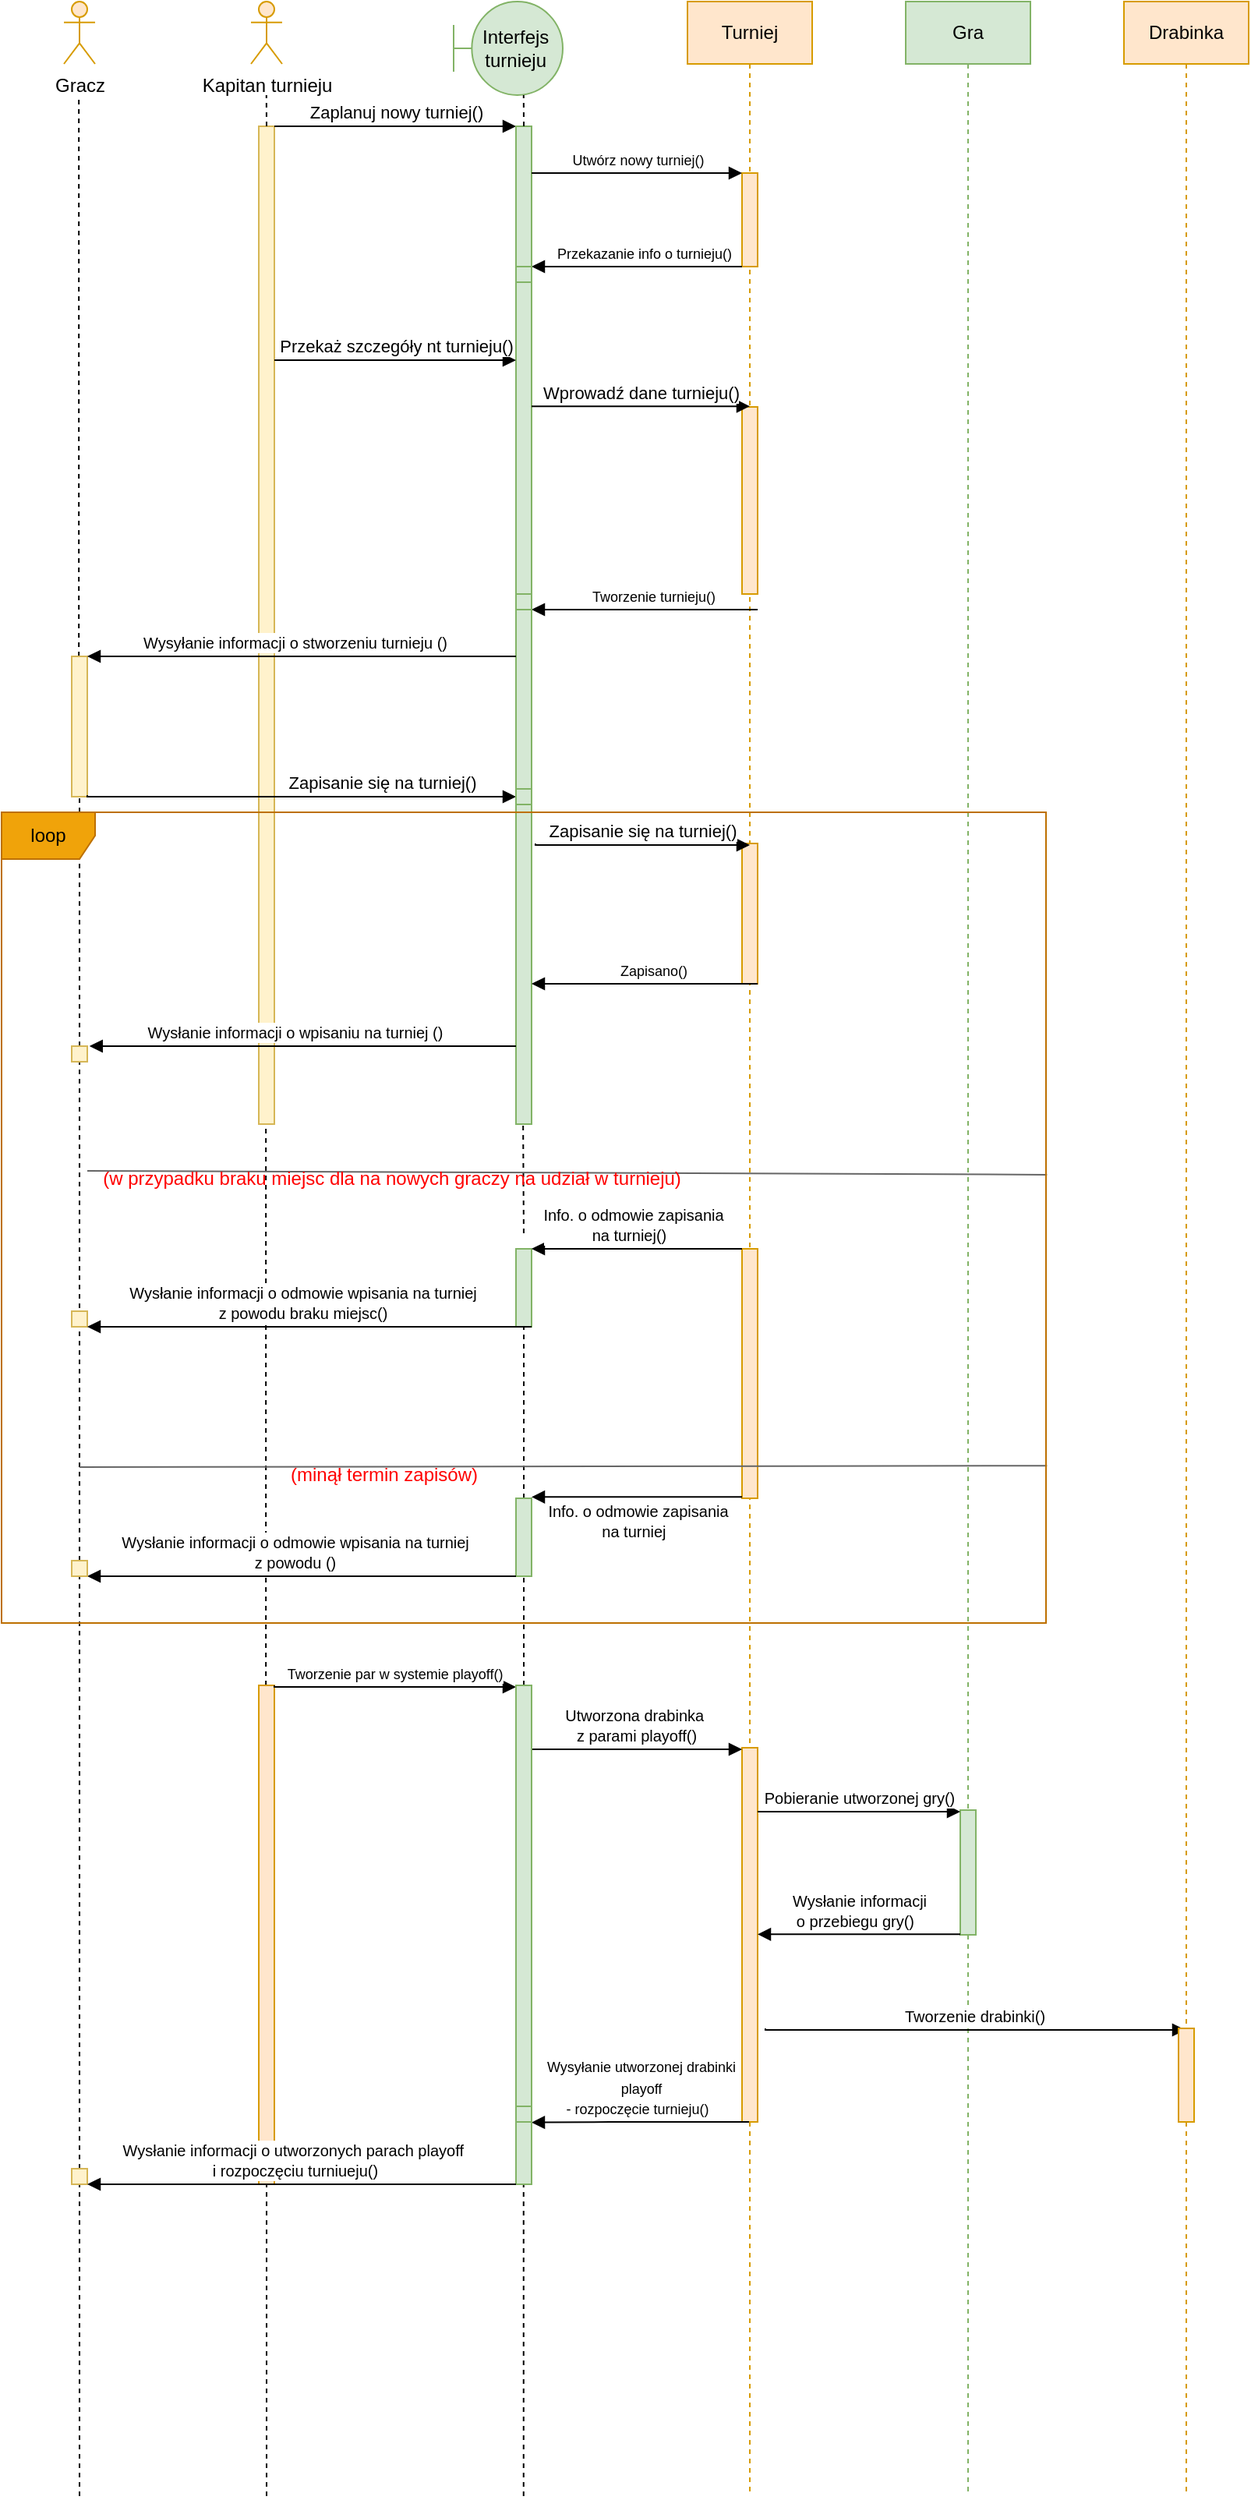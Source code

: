 <mxfile version="23.1.4" type="device" pages="2">
  <diagram name="Page-1" id="2YBvvXClWsGukQMizWep">
    <mxGraphModel dx="1434" dy="746" grid="1" gridSize="10" guides="1" tooltips="1" connect="1" arrows="1" fold="1" page="1" pageScale="1" pageWidth="850" pageHeight="1100" math="0" shadow="0">
      <root>
        <mxCell id="0" />
        <mxCell id="1" parent="0" />
        <mxCell id="aM9ryv3xv72pqoxQDRHE-1" value="Turniej" style="shape=umlLifeline;perimeter=lifelinePerimeter;whiteSpace=wrap;html=1;container=0;dropTarget=0;collapsible=0;recursiveResize=0;outlineConnect=0;portConstraint=eastwest;newEdgeStyle={&quot;edgeStyle&quot;:&quot;elbowEdgeStyle&quot;,&quot;elbow&quot;:&quot;vertical&quot;,&quot;curved&quot;:0,&quot;rounded&quot;:0};size=40;fillColor=#ffe6cc;strokeColor=#d79b00;" parent="1" vertex="1">
          <mxGeometry x="460" y="40" width="80" height="1600" as="geometry" />
        </mxCell>
        <mxCell id="aM9ryv3xv72pqoxQDRHE-4" value="" style="html=1;points=[];perimeter=orthogonalPerimeter;outlineConnect=0;targetShapes=umlLifeline;portConstraint=eastwest;newEdgeStyle={&quot;edgeStyle&quot;:&quot;elbowEdgeStyle&quot;,&quot;elbow&quot;:&quot;vertical&quot;,&quot;curved&quot;:0,&quot;rounded&quot;:0};fillColor=#ffe6cc;strokeColor=#d79b00;" parent="aM9ryv3xv72pqoxQDRHE-1" vertex="1">
          <mxGeometry x="35" y="110" width="10" height="60" as="geometry" />
        </mxCell>
        <mxCell id="p6D8supqyyXbw9mRtlfC-3" value="" style="html=1;points=[];perimeter=orthogonalPerimeter;outlineConnect=0;targetShapes=umlLifeline;portConstraint=eastwest;newEdgeStyle={&quot;edgeStyle&quot;:&quot;elbowEdgeStyle&quot;,&quot;elbow&quot;:&quot;vertical&quot;,&quot;curved&quot;:0,&quot;rounded&quot;:0};fillColor=#ffe6cc;strokeColor=#d79b00;" parent="aM9ryv3xv72pqoxQDRHE-1" vertex="1">
          <mxGeometry x="35" y="260" width="10" height="120" as="geometry" />
        </mxCell>
        <mxCell id="p6D8supqyyXbw9mRtlfC-14" value="" style="html=1;points=[];perimeter=orthogonalPerimeter;outlineConnect=0;targetShapes=umlLifeline;portConstraint=eastwest;newEdgeStyle={&quot;edgeStyle&quot;:&quot;elbowEdgeStyle&quot;,&quot;elbow&quot;:&quot;vertical&quot;,&quot;curved&quot;:0,&quot;rounded&quot;:0};fillColor=#ffe6cc;strokeColor=#d79b00;" parent="aM9ryv3xv72pqoxQDRHE-1" vertex="1">
          <mxGeometry x="35" y="540" width="10" height="90" as="geometry" />
        </mxCell>
        <mxCell id="p6D8supqyyXbw9mRtlfC-46" value="" style="html=1;points=[];perimeter=orthogonalPerimeter;outlineConnect=0;targetShapes=umlLifeline;portConstraint=eastwest;newEdgeStyle={&quot;edgeStyle&quot;:&quot;elbowEdgeStyle&quot;,&quot;elbow&quot;:&quot;vertical&quot;,&quot;curved&quot;:0,&quot;rounded&quot;:0};fillColor=#ffe6cc;strokeColor=#d79b00;" parent="aM9ryv3xv72pqoxQDRHE-1" vertex="1">
          <mxGeometry x="35" y="800" width="10" height="160" as="geometry" />
        </mxCell>
        <mxCell id="p6D8supqyyXbw9mRtlfC-75" value="" style="html=1;points=[];perimeter=orthogonalPerimeter;outlineConnect=0;targetShapes=umlLifeline;portConstraint=eastwest;newEdgeStyle={&quot;edgeStyle&quot;:&quot;elbowEdgeStyle&quot;,&quot;elbow&quot;:&quot;vertical&quot;,&quot;curved&quot;:0,&quot;rounded&quot;:0};fillColor=#ffe6cc;strokeColor=#d79b00;" parent="aM9ryv3xv72pqoxQDRHE-1" vertex="1">
          <mxGeometry x="35" y="1120" width="10" height="240" as="geometry" />
        </mxCell>
        <mxCell id="aM9ryv3xv72pqoxQDRHE-5" value="Gra" style="shape=umlLifeline;perimeter=lifelinePerimeter;whiteSpace=wrap;html=1;container=0;dropTarget=0;collapsible=0;recursiveResize=0;outlineConnect=0;portConstraint=eastwest;newEdgeStyle={&quot;edgeStyle&quot;:&quot;elbowEdgeStyle&quot;,&quot;elbow&quot;:&quot;vertical&quot;,&quot;curved&quot;:0,&quot;rounded&quot;:0};fillColor=#d5e8d4;strokeColor=#82b366;" parent="1" vertex="1">
          <mxGeometry x="600" y="40" width="80" height="1600" as="geometry" />
        </mxCell>
        <mxCell id="p6D8supqyyXbw9mRtlfC-76" value="" style="html=1;points=[];perimeter=orthogonalPerimeter;outlineConnect=0;targetShapes=umlLifeline;portConstraint=eastwest;newEdgeStyle={&quot;edgeStyle&quot;:&quot;elbowEdgeStyle&quot;,&quot;elbow&quot;:&quot;vertical&quot;,&quot;curved&quot;:0,&quot;rounded&quot;:0};fillColor=#d5e8d4;strokeColor=#82b366;" parent="aM9ryv3xv72pqoxQDRHE-5" vertex="1">
          <mxGeometry x="35" y="1160" width="10" height="80" as="geometry" />
        </mxCell>
        <mxCell id="RIYyh2fnt_sK0NMyKH1S-1" value="Gracz" style="shape=umlActor;verticalLabelPosition=bottom;verticalAlign=top;html=1;outlineConnect=0;fillColor=#ffe6cc;strokeColor=#d79b00;" parent="1" vertex="1">
          <mxGeometry x="60" y="40" width="20" height="40" as="geometry" />
        </mxCell>
        <mxCell id="RIYyh2fnt_sK0NMyKH1S-2" value="Kapitan turnieju" style="shape=umlActor;verticalLabelPosition=bottom;verticalAlign=top;html=1;outlineConnect=0;fillColor=#ffe6cc;strokeColor=#d79b00;" parent="1" vertex="1">
          <mxGeometry x="180" y="40" width="20" height="40" as="geometry" />
        </mxCell>
        <mxCell id="RIYyh2fnt_sK0NMyKH1S-3" value="" style="html=1;points=[];perimeter=orthogonalPerimeter;outlineConnect=0;targetShapes=umlLifeline;portConstraint=eastwest;newEdgeStyle={&quot;edgeStyle&quot;:&quot;elbowEdgeStyle&quot;,&quot;elbow&quot;:&quot;vertical&quot;,&quot;curved&quot;:0,&quot;rounded&quot;:0};fillColor=#fff2cc;strokeColor=#d6b656;" parent="1" vertex="1">
          <mxGeometry x="185" y="120" width="10" height="640" as="geometry" />
        </mxCell>
        <mxCell id="RIYyh2fnt_sK0NMyKH1S-4" value="Interfejs&amp;nbsp;&lt;br&gt;turnieju&amp;nbsp;" style="shape=umlBoundary;whiteSpace=wrap;html=1;fillColor=#d5e8d4;strokeColor=#82b366;" parent="1" vertex="1">
          <mxGeometry x="310" y="40" width="70" height="60" as="geometry" />
        </mxCell>
        <mxCell id="2AvXHEpYE8y9AGpQl9vq-1" value="Drabinka" style="shape=umlLifeline;perimeter=lifelinePerimeter;whiteSpace=wrap;html=1;container=0;dropTarget=0;collapsible=0;recursiveResize=0;outlineConnect=0;portConstraint=eastwest;newEdgeStyle={&quot;edgeStyle&quot;:&quot;elbowEdgeStyle&quot;,&quot;elbow&quot;:&quot;vertical&quot;,&quot;curved&quot;:0,&quot;rounded&quot;:0};fillColor=#ffe6cc;strokeColor=#d79b00;" parent="1" vertex="1">
          <mxGeometry x="740" y="40" width="80" height="1600" as="geometry" />
        </mxCell>
        <mxCell id="2AvXHEpYE8y9AGpQl9vq-3" value="Zaplanuj nowy turniej()" style="html=1;verticalAlign=bottom;endArrow=block;edgeStyle=elbowEdgeStyle;elbow=vertical;curved=0;rounded=0;" parent="1" target="2AvXHEpYE8y9AGpQl9vq-4" edge="1">
          <mxGeometry x="0.005" relative="1" as="geometry">
            <mxPoint x="195" y="120" as="sourcePoint" />
            <Array as="points">
              <mxPoint x="230" y="120" />
            </Array>
            <mxPoint x="300" y="120" as="targetPoint" />
            <mxPoint as="offset" />
          </mxGeometry>
        </mxCell>
        <mxCell id="2AvXHEpYE8y9AGpQl9vq-4" value="" style="html=1;points=[];perimeter=orthogonalPerimeter;outlineConnect=0;targetShapes=umlLifeline;portConstraint=eastwest;newEdgeStyle={&quot;edgeStyle&quot;:&quot;elbowEdgeStyle&quot;,&quot;elbow&quot;:&quot;vertical&quot;,&quot;curved&quot;:0,&quot;rounded&quot;:0};fillColor=#d5e8d4;strokeColor=#82b366;" parent="1" vertex="1">
          <mxGeometry x="350" y="120" width="10" height="640" as="geometry" />
        </mxCell>
        <mxCell id="2AvXHEpYE8y9AGpQl9vq-5" value="" style="endArrow=none;dashed=1;html=1;rounded=0;" parent="1" source="2AvXHEpYE8y9AGpQl9vq-2" edge="1">
          <mxGeometry width="50" height="50" relative="1" as="geometry">
            <mxPoint x="70" y="760" as="sourcePoint" />
            <mxPoint x="69.58" y="100" as="targetPoint" />
          </mxGeometry>
        </mxCell>
        <mxCell id="2AvXHEpYE8y9AGpQl9vq-6" value="" style="endArrow=none;dashed=1;html=1;rounded=0;" parent="1" edge="1">
          <mxGeometry width="50" height="50" relative="1" as="geometry">
            <mxPoint x="190" y="120" as="sourcePoint" />
            <mxPoint x="189.9" y="100" as="targetPoint" />
          </mxGeometry>
        </mxCell>
        <mxCell id="2AvXHEpYE8y9AGpQl9vq-8" value="" style="endArrow=none;dashed=1;html=1;rounded=0;" parent="1" edge="1">
          <mxGeometry width="50" height="50" relative="1" as="geometry">
            <mxPoint x="355" y="120" as="sourcePoint" />
            <mxPoint x="354.9" y="100" as="targetPoint" />
          </mxGeometry>
        </mxCell>
        <mxCell id="2AvXHEpYE8y9AGpQl9vq-9" value="&lt;font style=&quot;font-size: 9px;&quot;&gt;Utwórz nowy turniej()&lt;/font&gt;" style="html=1;verticalAlign=bottom;endArrow=block;edgeStyle=elbowEdgeStyle;elbow=vertical;curved=0;rounded=0;" parent="1" target="aM9ryv3xv72pqoxQDRHE-4" edge="1">
          <mxGeometry x="0.005" relative="1" as="geometry">
            <mxPoint x="360" y="150" as="sourcePoint" />
            <Array as="points">
              <mxPoint x="395" y="150" />
            </Array>
            <mxPoint x="500" y="150" as="targetPoint" />
            <mxPoint as="offset" />
          </mxGeometry>
        </mxCell>
        <mxCell id="2AvXHEpYE8y9AGpQl9vq-10" value="&lt;font style=&quot;font-size: 9px;&quot;&gt;Przekazanie info o turnieju()&lt;/font&gt;" style="html=1;verticalAlign=bottom;endArrow=block;edgeStyle=elbowEdgeStyle;elbow=vertical;curved=0;rounded=0;" parent="1" source="aM9ryv3xv72pqoxQDRHE-4" edge="1">
          <mxGeometry x="-0.067" relative="1" as="geometry">
            <mxPoint x="500" y="210" as="sourcePoint" />
            <Array as="points">
              <mxPoint x="415" y="210" />
            </Array>
            <mxPoint x="360" y="210" as="targetPoint" />
            <mxPoint as="offset" />
          </mxGeometry>
        </mxCell>
        <mxCell id="p6D8supqyyXbw9mRtlfC-1" value="" style="whiteSpace=wrap;html=1;aspect=fixed;fillColor=#d5e8d4;strokeColor=#82b366;" parent="1" vertex="1">
          <mxGeometry x="350" y="210" width="10" height="10" as="geometry" />
        </mxCell>
        <mxCell id="p6D8supqyyXbw9mRtlfC-2" value="Przekaż szczegóły nt turnieju()" style="html=1;verticalAlign=bottom;endArrow=block;edgeStyle=elbowEdgeStyle;elbow=vertical;curved=0;rounded=0;" parent="1" edge="1">
          <mxGeometry relative="1" as="geometry">
            <mxPoint x="195" y="270" as="sourcePoint" />
            <Array as="points">
              <mxPoint x="230" y="270" />
            </Array>
            <mxPoint x="350" y="270" as="targetPoint" />
            <mxPoint as="offset" />
          </mxGeometry>
        </mxCell>
        <mxCell id="p6D8supqyyXbw9mRtlfC-4" value="Wprowadź dane turnieju()" style="html=1;verticalAlign=bottom;endArrow=block;edgeStyle=elbowEdgeStyle;elbow=vertical;curved=0;rounded=0;" parent="1" source="2AvXHEpYE8y9AGpQl9vq-4" target="p6D8supqyyXbw9mRtlfC-3" edge="1">
          <mxGeometry relative="1" as="geometry">
            <mxPoint x="370" y="299.58" as="sourcePoint" />
            <Array as="points">
              <mxPoint x="405" y="299.58" />
            </Array>
            <mxPoint x="500" y="300" as="targetPoint" />
            <mxPoint as="offset" />
          </mxGeometry>
        </mxCell>
        <mxCell id="p6D8supqyyXbw9mRtlfC-5" value="&lt;font style=&quot;font-size: 9px;&quot;&gt;Tworzenie turnieju()&lt;/font&gt;" style="html=1;verticalAlign=bottom;endArrow=block;edgeStyle=elbowEdgeStyle;elbow=vertical;curved=0;rounded=0;" parent="1" edge="1">
          <mxGeometry x="-0.067" relative="1" as="geometry">
            <mxPoint x="505" y="430" as="sourcePoint" />
            <Array as="points">
              <mxPoint x="415" y="430" />
            </Array>
            <mxPoint x="360" y="430" as="targetPoint" />
            <mxPoint as="offset" />
          </mxGeometry>
        </mxCell>
        <mxCell id="p6D8supqyyXbw9mRtlfC-6" value="" style="whiteSpace=wrap;html=1;aspect=fixed;fillColor=#d5e8d4;strokeColor=#82b366;" parent="1" vertex="1">
          <mxGeometry x="350" y="420" width="10" height="10" as="geometry" />
        </mxCell>
        <mxCell id="p6D8supqyyXbw9mRtlfC-7" value="" style="endArrow=none;dashed=1;html=1;rounded=0;" parent="1" source="p6D8supqyyXbw9mRtlfC-19" target="2AvXHEpYE8y9AGpQl9vq-2" edge="1">
          <mxGeometry width="50" height="50" relative="1" as="geometry">
            <mxPoint x="70" y="760" as="sourcePoint" />
            <mxPoint x="69.58" y="100" as="targetPoint" />
          </mxGeometry>
        </mxCell>
        <mxCell id="2AvXHEpYE8y9AGpQl9vq-2" value="" style="html=1;points=[];perimeter=orthogonalPerimeter;outlineConnect=0;targetShapes=umlLifeline;portConstraint=eastwest;newEdgeStyle={&quot;edgeStyle&quot;:&quot;elbowEdgeStyle&quot;,&quot;elbow&quot;:&quot;vertical&quot;,&quot;curved&quot;:0,&quot;rounded&quot;:0};fillColor=#fff2cc;strokeColor=#d6b656;" parent="1" vertex="1">
          <mxGeometry x="65" y="460" width="10" height="90" as="geometry" />
        </mxCell>
        <mxCell id="p6D8supqyyXbw9mRtlfC-8" value="&lt;font style=&quot;font-size: 10px;&quot;&gt;Wysyłanie informacji o stworzeniu turnieju ()&lt;/font&gt;" style="html=1;verticalAlign=bottom;endArrow=block;edgeStyle=elbowEdgeStyle;elbow=vertical;curved=0;rounded=0;" parent="1" target="2AvXHEpYE8y9AGpQl9vq-2" edge="1">
          <mxGeometry x="0.037" relative="1" as="geometry">
            <mxPoint x="350" y="460" as="sourcePoint" />
            <Array as="points">
              <mxPoint x="260" y="460" />
            </Array>
            <mxPoint x="80" y="460" as="targetPoint" />
            <mxPoint as="offset" />
          </mxGeometry>
        </mxCell>
        <mxCell id="p6D8supqyyXbw9mRtlfC-9" value="Zapisanie się na turniej()" style="html=1;verticalAlign=bottom;endArrow=block;edgeStyle=elbowEdgeStyle;elbow=vertical;curved=0;rounded=0;" parent="1" target="2AvXHEpYE8y9AGpQl9vq-4" edge="1">
          <mxGeometry x="0.372" relative="1" as="geometry">
            <mxPoint x="75" y="549" as="sourcePoint" />
            <Array as="points">
              <mxPoint x="340" y="550" />
            </Array>
            <mxPoint x="320" y="550" as="targetPoint" />
            <mxPoint as="offset" />
          </mxGeometry>
        </mxCell>
        <mxCell id="p6D8supqyyXbw9mRtlfC-10" value="" style="whiteSpace=wrap;html=1;aspect=fixed;fillColor=#d5e8d4;strokeColor=#82b366;" parent="1" vertex="1">
          <mxGeometry x="350" y="545" width="10" height="10" as="geometry" />
        </mxCell>
        <mxCell id="p6D8supqyyXbw9mRtlfC-16" value="Zapisanie się na turniej()" style="html=1;verticalAlign=bottom;endArrow=block;edgeStyle=elbowEdgeStyle;elbow=vertical;curved=0;rounded=0;" parent="1" edge="1">
          <mxGeometry x="-0.007" relative="1" as="geometry">
            <mxPoint x="362.5" y="580" as="sourcePoint" />
            <Array as="points">
              <mxPoint x="627.5" y="581" />
            </Array>
            <mxPoint x="500" y="581" as="targetPoint" />
            <mxPoint as="offset" />
          </mxGeometry>
        </mxCell>
        <mxCell id="p6D8supqyyXbw9mRtlfC-17" value="&lt;font style=&quot;font-size: 9px;&quot;&gt;Zapisano()&lt;/font&gt;" style="html=1;verticalAlign=bottom;endArrow=block;edgeStyle=elbowEdgeStyle;elbow=vertical;curved=0;rounded=0;" parent="1" edge="1">
          <mxGeometry x="-0.067" relative="1" as="geometry">
            <mxPoint x="505" y="670" as="sourcePoint" />
            <Array as="points">
              <mxPoint x="415" y="670" />
            </Array>
            <mxPoint x="360" y="670" as="targetPoint" />
            <mxPoint as="offset" />
          </mxGeometry>
        </mxCell>
        <mxCell id="p6D8supqyyXbw9mRtlfC-18" value="&lt;font style=&quot;font-size: 10px;&quot;&gt;Wysłanie informacji o wpisaniu na turniej ()&lt;/font&gt;" style="html=1;verticalAlign=bottom;endArrow=block;edgeStyle=elbowEdgeStyle;elbow=vertical;curved=0;rounded=0;entryX=1.137;entryY=-0.004;entryDx=0;entryDy=0;entryPerimeter=0;" parent="1" target="p6D8supqyyXbw9mRtlfC-19" edge="1">
          <mxGeometry x="0.036" relative="1" as="geometry">
            <mxPoint x="350" y="710" as="sourcePoint" />
            <Array as="points">
              <mxPoint x="265" y="710" />
            </Array>
            <mxPoint x="80" y="710" as="targetPoint" />
            <mxPoint as="offset" />
          </mxGeometry>
        </mxCell>
        <mxCell id="p6D8supqyyXbw9mRtlfC-20" value="" style="endArrow=none;dashed=1;html=1;rounded=0;" parent="1" source="p6D8supqyyXbw9mRtlfC-62" target="p6D8supqyyXbw9mRtlfC-19" edge="1">
          <mxGeometry width="50" height="50" relative="1" as="geometry">
            <mxPoint x="70" y="1101" as="sourcePoint" />
            <mxPoint x="70" y="550" as="targetPoint" />
            <Array as="points" />
          </mxGeometry>
        </mxCell>
        <mxCell id="p6D8supqyyXbw9mRtlfC-19" value="" style="whiteSpace=wrap;html=1;aspect=fixed;fillColor=#fff2cc;strokeColor=#d6b656;" parent="1" vertex="1">
          <mxGeometry x="65" y="710" width="10" height="10" as="geometry" />
        </mxCell>
        <mxCell id="p6D8supqyyXbw9mRtlfC-23" value="" style="endArrow=none;dashed=1;html=1;rounded=0;" parent="1" edge="1">
          <mxGeometry width="50" height="50" relative="1" as="geometry">
            <mxPoint x="354.971" y="830" as="sourcePoint" />
            <mxPoint x="354.57" y="760" as="targetPoint" />
          </mxGeometry>
        </mxCell>
        <mxCell id="p6D8supqyyXbw9mRtlfC-27" value="" style="endArrow=none;dashed=1;html=1;rounded=0;" parent="1" source="p6D8supqyyXbw9mRtlfC-68" edge="1">
          <mxGeometry width="50" height="50" relative="1" as="geometry">
            <mxPoint x="190" y="1360" as="sourcePoint" />
            <mxPoint x="189.57" y="760" as="targetPoint" />
          </mxGeometry>
        </mxCell>
        <mxCell id="p6D8supqyyXbw9mRtlfC-34" value="" style="endArrow=none;html=1;rounded=0;" parent="1" edge="1">
          <mxGeometry width="50" height="50" relative="1" as="geometry">
            <mxPoint x="20" y="790" as="sourcePoint" />
            <mxPoint x="20" y="790" as="targetPoint" />
          </mxGeometry>
        </mxCell>
        <mxCell id="p6D8supqyyXbw9mRtlfC-39" value="" style="endArrow=none;html=1;rounded=0;fillColor=#f5f5f5;strokeColor=#666666;entryX=1.001;entryY=0.447;entryDx=0;entryDy=0;entryPerimeter=0;" parent="1" target="p6D8supqyyXbw9mRtlfC-73" edge="1">
          <mxGeometry width="50" height="50" relative="1" as="geometry">
            <mxPoint x="75" y="790" as="sourcePoint" />
            <mxPoint x="760" y="790" as="targetPoint" />
          </mxGeometry>
        </mxCell>
        <mxCell id="p6D8supqyyXbw9mRtlfC-40" value="(w przypadku braku miejsc dla na nowych graczy na udział w turnieju)" style="text;html=1;align=center;verticalAlign=middle;resizable=0;points=[];autosize=1;strokeColor=none;fillColor=none;fontColor=#FF0000;" parent="1" vertex="1">
          <mxGeometry x="75" y="780" width="390" height="30" as="geometry" />
        </mxCell>
        <mxCell id="p6D8supqyyXbw9mRtlfC-43" value="" style="endArrow=none;dashed=1;html=1;rounded=0;" parent="1" source="p6D8supqyyXbw9mRtlfC-44" edge="1">
          <mxGeometry width="50" height="50" relative="1" as="geometry">
            <mxPoint x="355" y="1100" as="sourcePoint" />
            <mxPoint x="355" y="840" as="targetPoint" />
          </mxGeometry>
        </mxCell>
        <mxCell id="p6D8supqyyXbw9mRtlfC-45" value="" style="endArrow=none;dashed=1;html=1;rounded=0;" parent="1" source="p6D8supqyyXbw9mRtlfC-58" target="p6D8supqyyXbw9mRtlfC-44" edge="1">
          <mxGeometry width="50" height="50" relative="1" as="geometry">
            <mxPoint x="355" y="1100" as="sourcePoint" />
            <mxPoint x="355" y="840" as="targetPoint" />
          </mxGeometry>
        </mxCell>
        <mxCell id="p6D8supqyyXbw9mRtlfC-44" value="" style="html=1;points=[];perimeter=orthogonalPerimeter;outlineConnect=0;targetShapes=umlLifeline;portConstraint=eastwest;newEdgeStyle={&quot;edgeStyle&quot;:&quot;elbowEdgeStyle&quot;,&quot;elbow&quot;:&quot;vertical&quot;,&quot;curved&quot;:0,&quot;rounded&quot;:0};fillColor=#d5e8d4;strokeColor=#82b366;" parent="1" vertex="1">
          <mxGeometry x="350" y="840" width="10" height="50" as="geometry" />
        </mxCell>
        <mxCell id="p6D8supqyyXbw9mRtlfC-49" value="&lt;font size=&quot;1&quot;&gt;Info. o odmowie zapisania&lt;br&gt;na turniej()&amp;nbsp;&amp;nbsp;&lt;/font&gt;" style="html=1;verticalAlign=bottom;endArrow=block;edgeStyle=elbowEdgeStyle;elbow=horizontal;curved=0;rounded=0;" parent="1" source="p6D8supqyyXbw9mRtlfC-46" edge="1">
          <mxGeometry x="0.038" relative="1" as="geometry">
            <mxPoint x="490" y="840" as="sourcePoint" />
            <Array as="points">
              <mxPoint x="415" y="840" />
            </Array>
            <mxPoint x="360" y="840" as="targetPoint" />
            <mxPoint as="offset" />
          </mxGeometry>
        </mxCell>
        <mxCell id="p6D8supqyyXbw9mRtlfC-50" value="" style="whiteSpace=wrap;html=1;aspect=fixed;fillColor=#fff2cc;strokeColor=#d6b656;" parent="1" vertex="1">
          <mxGeometry x="65" y="880" width="10" height="10" as="geometry" />
        </mxCell>
        <mxCell id="p6D8supqyyXbw9mRtlfC-52" value="&lt;font style=&quot;font-size: 10px;&quot;&gt;Wysłanie informacji o odmowie wpisania na turniej &lt;br&gt;z powodu braku miejsc()&lt;/font&gt;" style="html=1;verticalAlign=bottom;endArrow=block;edgeStyle=elbowEdgeStyle;elbow=vertical;curved=0;rounded=0;entryX=1;entryY=1;entryDx=0;entryDy=0;" parent="1" target="p6D8supqyyXbw9mRtlfC-50" edge="1">
          <mxGeometry x="0.036" relative="1" as="geometry">
            <mxPoint x="360" y="890" as="sourcePoint" />
            <Array as="points">
              <mxPoint x="270" y="890" />
            </Array>
            <mxPoint x="80" y="890" as="targetPoint" />
            <mxPoint as="offset" />
          </mxGeometry>
        </mxCell>
        <mxCell id="p6D8supqyyXbw9mRtlfC-53" value="" style="endArrow=none;html=1;rounded=0;fillColor=#f5f5f5;strokeColor=#666666;entryX=1.001;entryY=0.806;entryDx=0;entryDy=0;entryPerimeter=0;" parent="1" target="p6D8supqyyXbw9mRtlfC-73" edge="1">
          <mxGeometry width="50" height="50" relative="1" as="geometry">
            <mxPoint x="70" y="980" as="sourcePoint" />
            <mxPoint x="755" y="980" as="targetPoint" />
          </mxGeometry>
        </mxCell>
        <mxCell id="p6D8supqyyXbw9mRtlfC-56" value="(minął termin zapisów)" style="text;html=1;align=center;verticalAlign=middle;resizable=0;points=[];autosize=1;strokeColor=none;fillColor=none;fontColor=#FF0000;" parent="1" vertex="1">
          <mxGeometry x="195" y="970" width="140" height="30" as="geometry" />
        </mxCell>
        <mxCell id="p6D8supqyyXbw9mRtlfC-59" value="" style="endArrow=none;dashed=1;html=1;rounded=0;" parent="1" source="p6D8supqyyXbw9mRtlfC-71" target="p6D8supqyyXbw9mRtlfC-58" edge="1">
          <mxGeometry width="50" height="50" relative="1" as="geometry">
            <mxPoint x="360" y="1640" as="sourcePoint" />
            <mxPoint x="355" y="890" as="targetPoint" />
          </mxGeometry>
        </mxCell>
        <mxCell id="p6D8supqyyXbw9mRtlfC-58" value="" style="html=1;points=[];perimeter=orthogonalPerimeter;outlineConnect=0;targetShapes=umlLifeline;portConstraint=eastwest;newEdgeStyle={&quot;edgeStyle&quot;:&quot;elbowEdgeStyle&quot;,&quot;elbow&quot;:&quot;vertical&quot;,&quot;curved&quot;:0,&quot;rounded&quot;:0};fillColor=#d5e8d4;strokeColor=#82b366;" parent="1" vertex="1">
          <mxGeometry x="350" y="1000" width="10" height="50" as="geometry" />
        </mxCell>
        <mxCell id="p6D8supqyyXbw9mRtlfC-60" value="&lt;font size=&quot;1&quot;&gt;Info. o odmowie zapisania&lt;br&gt;na turniej&amp;nbsp;&amp;nbsp;&lt;/font&gt;" style="html=1;verticalAlign=bottom;endArrow=block;edgeStyle=elbowEdgeStyle;elbow=horizontal;curved=0;rounded=0;" parent="1" source="p6D8supqyyXbw9mRtlfC-46" edge="1">
          <mxGeometry y="31" relative="1" as="geometry">
            <mxPoint x="490" y="999" as="sourcePoint" />
            <Array as="points">
              <mxPoint x="415" y="999.17" />
            </Array>
            <mxPoint x="360" y="999.17" as="targetPoint" />
            <mxPoint as="offset" />
          </mxGeometry>
        </mxCell>
        <mxCell id="p6D8supqyyXbw9mRtlfC-61" value="&lt;font style=&quot;font-size: 10px;&quot;&gt;Wysłanie informacji o odmowie wpisania na turniej &lt;br&gt;z powodu ()&lt;/font&gt;" style="html=1;verticalAlign=bottom;endArrow=block;edgeStyle=elbowEdgeStyle;elbow=vertical;curved=0;rounded=0;entryX=1;entryY=1;entryDx=0;entryDy=0;" parent="1" target="p6D8supqyyXbw9mRtlfC-62" edge="1">
          <mxGeometry x="0.036" relative="1" as="geometry">
            <mxPoint x="350" y="1050" as="sourcePoint" />
            <Array as="points">
              <mxPoint x="260" y="1050" />
            </Array>
            <mxPoint x="80" y="1050" as="targetPoint" />
            <mxPoint as="offset" />
          </mxGeometry>
        </mxCell>
        <mxCell id="p6D8supqyyXbw9mRtlfC-67" value="" style="endArrow=none;dashed=1;html=1;rounded=0;" parent="1" source="p6D8supqyyXbw9mRtlfC-93" target="p6D8supqyyXbw9mRtlfC-62" edge="1">
          <mxGeometry width="50" height="50" relative="1" as="geometry">
            <mxPoint x="70" y="1640" as="sourcePoint" />
            <mxPoint x="70" y="720" as="targetPoint" />
            <Array as="points" />
          </mxGeometry>
        </mxCell>
        <mxCell id="p6D8supqyyXbw9mRtlfC-62" value="" style="whiteSpace=wrap;html=1;aspect=fixed;fillColor=#fff2cc;strokeColor=#d6b656;" parent="1" vertex="1">
          <mxGeometry x="65" y="1040" width="10" height="10" as="geometry" />
        </mxCell>
        <mxCell id="p6D8supqyyXbw9mRtlfC-69" value="" style="endArrow=none;dashed=1;html=1;rounded=0;" parent="1" target="p6D8supqyyXbw9mRtlfC-68" edge="1">
          <mxGeometry width="50" height="50" relative="1" as="geometry">
            <mxPoint x="190" y="1640" as="sourcePoint" />
            <mxPoint x="189.57" y="760" as="targetPoint" />
          </mxGeometry>
        </mxCell>
        <mxCell id="p6D8supqyyXbw9mRtlfC-68" value="" style="html=1;points=[];perimeter=orthogonalPerimeter;outlineConnect=0;targetShapes=umlLifeline;portConstraint=eastwest;newEdgeStyle={&quot;edgeStyle&quot;:&quot;elbowEdgeStyle&quot;,&quot;elbow&quot;:&quot;vertical&quot;,&quot;curved&quot;:0,&quot;rounded&quot;:0};fillColor=#ffe6cc;strokeColor=#d79b00;" parent="1" vertex="1">
          <mxGeometry x="185" y="1120" width="10" height="320" as="geometry" />
        </mxCell>
        <mxCell id="p6D8supqyyXbw9mRtlfC-70" value="&lt;font style=&quot;font-size: 9px;&quot;&gt;Tworzenie par w systemie playoff()&lt;/font&gt;" style="html=1;verticalAlign=bottom;endArrow=block;edgeStyle=elbowEdgeStyle;elbow=vertical;curved=0;rounded=0;" parent="1" edge="1">
          <mxGeometry x="-0.007" relative="1" as="geometry">
            <mxPoint x="195" y="1120" as="sourcePoint" />
            <Array as="points">
              <mxPoint x="460" y="1121" />
            </Array>
            <mxPoint x="350" y="1121" as="targetPoint" />
            <mxPoint as="offset" />
          </mxGeometry>
        </mxCell>
        <mxCell id="p6D8supqyyXbw9mRtlfC-72" value="&lt;font size=&quot;1&quot;&gt;Utworzona drabinka&amp;nbsp;&lt;br&gt;z parami playoff()&lt;br&gt;&lt;/font&gt;" style="html=1;verticalAlign=bottom;endArrow=block;edgeStyle=elbowEdgeStyle;elbow=vertical;curved=0;rounded=0;" parent="1" edge="1">
          <mxGeometry x="-0.007" relative="1" as="geometry">
            <mxPoint x="360" y="1160" as="sourcePoint" />
            <Array as="points">
              <mxPoint x="625" y="1161" />
            </Array>
            <mxPoint x="495" y="1161" as="targetPoint" />
            <mxPoint as="offset" />
          </mxGeometry>
        </mxCell>
        <mxCell id="p6D8supqyyXbw9mRtlfC-73" value="loop" style="shape=umlFrame;whiteSpace=wrap;html=1;pointerEvents=0;fillColor=#f0a30a;strokeColor=#BD7000;fontColor=#000000;" parent="1" vertex="1">
          <mxGeometry x="20" y="560" width="670" height="520" as="geometry" />
        </mxCell>
        <mxCell id="p6D8supqyyXbw9mRtlfC-77" value="&lt;font size=&quot;1&quot;&gt;Pobieranie utworzonej gry()&lt;br&gt;&lt;/font&gt;" style="html=1;verticalAlign=bottom;endArrow=block;edgeStyle=elbowEdgeStyle;elbow=vertical;curved=0;rounded=0;" parent="1" source="p6D8supqyyXbw9mRtlfC-75" target="p6D8supqyyXbw9mRtlfC-76" edge="1">
          <mxGeometry x="-0.007" relative="1" as="geometry">
            <mxPoint x="510" y="1200" as="sourcePoint" />
            <Array as="points">
              <mxPoint x="520" y="1201" />
              <mxPoint x="775" y="1201" />
            </Array>
            <mxPoint x="630" y="1201" as="targetPoint" />
            <mxPoint as="offset" />
          </mxGeometry>
        </mxCell>
        <mxCell id="p6D8supqyyXbw9mRtlfC-81" value="&lt;font size=&quot;1&quot;&gt;Wysłanie informacji &lt;br&gt;o przebiegu gry()&amp;nbsp;&amp;nbsp;&lt;/font&gt;" style="html=1;verticalAlign=bottom;endArrow=block;edgeStyle=elbowEdgeStyle;elbow=horizontal;curved=0;rounded=0;" parent="1" target="p6D8supqyyXbw9mRtlfC-75" edge="1">
          <mxGeometry relative="1" as="geometry">
            <mxPoint x="635" y="1279.64" as="sourcePoint" />
            <Array as="points">
              <mxPoint x="555" y="1279.64" />
            </Array>
            <mxPoint x="510" y="1280" as="targetPoint" />
            <mxPoint as="offset" />
          </mxGeometry>
        </mxCell>
        <mxCell id="p6D8supqyyXbw9mRtlfC-82" value="&lt;font size=&quot;1&quot;&gt;Tworzenie drabinki()&lt;br&gt;&lt;/font&gt;" style="html=1;verticalAlign=bottom;endArrow=block;edgeStyle=elbowEdgeStyle;elbow=vertical;curved=0;rounded=0;" parent="1" target="2AvXHEpYE8y9AGpQl9vq-1" edge="1">
          <mxGeometry x="-0.007" relative="1" as="geometry">
            <mxPoint x="510" y="1340" as="sourcePoint" />
            <Array as="points">
              <mxPoint x="775" y="1341" />
            </Array>
            <mxPoint x="645" y="1341" as="targetPoint" />
            <mxPoint as="offset" />
          </mxGeometry>
        </mxCell>
        <mxCell id="p6D8supqyyXbw9mRtlfC-89" value="" style="html=1;points=[];perimeter=orthogonalPerimeter;outlineConnect=0;targetShapes=umlLifeline;portConstraint=eastwest;newEdgeStyle={&quot;edgeStyle&quot;:&quot;elbowEdgeStyle&quot;,&quot;elbow&quot;:&quot;vertical&quot;,&quot;curved&quot;:0,&quot;rounded&quot;:0};fillColor=#ffe6cc;strokeColor=#d79b00;" parent="1" vertex="1">
          <mxGeometry x="775" y="1340" width="10" height="60" as="geometry" />
        </mxCell>
        <mxCell id="p6D8supqyyXbw9mRtlfC-90" value="&lt;font style=&quot;font-size: 9px;&quot;&gt;Wysyłanie utworzonej drabinki &lt;br&gt;playoff &lt;br&gt;- rozpoczęcie turnieju()&amp;nbsp;&amp;nbsp;&lt;/font&gt;" style="html=1;verticalAlign=bottom;endArrow=block;edgeStyle=elbowEdgeStyle;elbow=horizontal;curved=0;rounded=0;" parent="1" source="aM9ryv3xv72pqoxQDRHE-1" edge="1">
          <mxGeometry relative="1" as="geometry">
            <mxPoint x="490" y="1400.0" as="sourcePoint" />
            <Array as="points">
              <mxPoint x="410" y="1400.0" />
            </Array>
            <mxPoint x="360" y="1400.36" as="targetPoint" />
            <mxPoint as="offset" />
          </mxGeometry>
        </mxCell>
        <mxCell id="p6D8supqyyXbw9mRtlfC-91" value="" style="endArrow=none;dashed=1;html=1;rounded=0;" parent="1" target="p6D8supqyyXbw9mRtlfC-71" edge="1">
          <mxGeometry width="50" height="50" relative="1" as="geometry">
            <mxPoint x="354.88" y="1640" as="sourcePoint" />
            <mxPoint x="354.88" y="1480" as="targetPoint" />
          </mxGeometry>
        </mxCell>
        <mxCell id="p6D8supqyyXbw9mRtlfC-71" value="" style="html=1;points=[];perimeter=orthogonalPerimeter;outlineConnect=0;targetShapes=umlLifeline;portConstraint=eastwest;newEdgeStyle={&quot;edgeStyle&quot;:&quot;elbowEdgeStyle&quot;,&quot;elbow&quot;:&quot;vertical&quot;,&quot;curved&quot;:0,&quot;rounded&quot;:0};fillColor=#d5e8d4;strokeColor=#82b366;" parent="1" vertex="1">
          <mxGeometry x="350" y="1120" width="10" height="320" as="geometry" />
        </mxCell>
        <mxCell id="p6D8supqyyXbw9mRtlfC-92" value="" style="whiteSpace=wrap;html=1;aspect=fixed;fillColor=#d5e8d4;strokeColor=#82b366;" parent="1" vertex="1">
          <mxGeometry x="350" y="1390" width="10" height="10" as="geometry" />
        </mxCell>
        <mxCell id="p6D8supqyyXbw9mRtlfC-94" value="" style="endArrow=none;dashed=1;html=1;rounded=0;" parent="1" target="p6D8supqyyXbw9mRtlfC-93" edge="1">
          <mxGeometry width="50" height="50" relative="1" as="geometry">
            <mxPoint x="70" y="1640" as="sourcePoint" />
            <mxPoint x="70" y="1050" as="targetPoint" />
            <Array as="points" />
          </mxGeometry>
        </mxCell>
        <mxCell id="p6D8supqyyXbw9mRtlfC-93" value="" style="whiteSpace=wrap;html=1;aspect=fixed;fillColor=#fff2cc;strokeColor=#d6b656;" parent="1" vertex="1">
          <mxGeometry x="65" y="1430" width="10" height="10" as="geometry" />
        </mxCell>
        <mxCell id="p6D8supqyyXbw9mRtlfC-95" value="&lt;font style=&quot;font-size: 10px;&quot;&gt;Wysłanie informacji o utworzonych parach playoff&amp;nbsp;&lt;br&gt;i rozpoczęciu turniueju()&lt;/font&gt;" style="html=1;verticalAlign=bottom;endArrow=block;edgeStyle=elbowEdgeStyle;elbow=vertical;curved=0;rounded=0;entryX=1;entryY=1;entryDx=0;entryDy=0;" parent="1" edge="1">
          <mxGeometry x="0.036" relative="1" as="geometry">
            <mxPoint x="350" y="1440" as="sourcePoint" />
            <Array as="points">
              <mxPoint x="260" y="1440" />
            </Array>
            <mxPoint x="75" y="1440" as="targetPoint" />
            <mxPoint as="offset" />
          </mxGeometry>
        </mxCell>
      </root>
    </mxGraphModel>
  </diagram>
  <diagram id="ukgzlAr-hFfn91Fo24TW" name="Strona-2">
    <mxGraphModel dx="545" dy="744" grid="1" gridSize="10" guides="1" tooltips="1" connect="1" arrows="1" fold="1" page="1" pageScale="1" pageWidth="827" pageHeight="1169" math="0" shadow="0">
      <root>
        <mxCell id="0" />
        <mxCell id="1" parent="0" />
      </root>
    </mxGraphModel>
  </diagram>
</mxfile>
